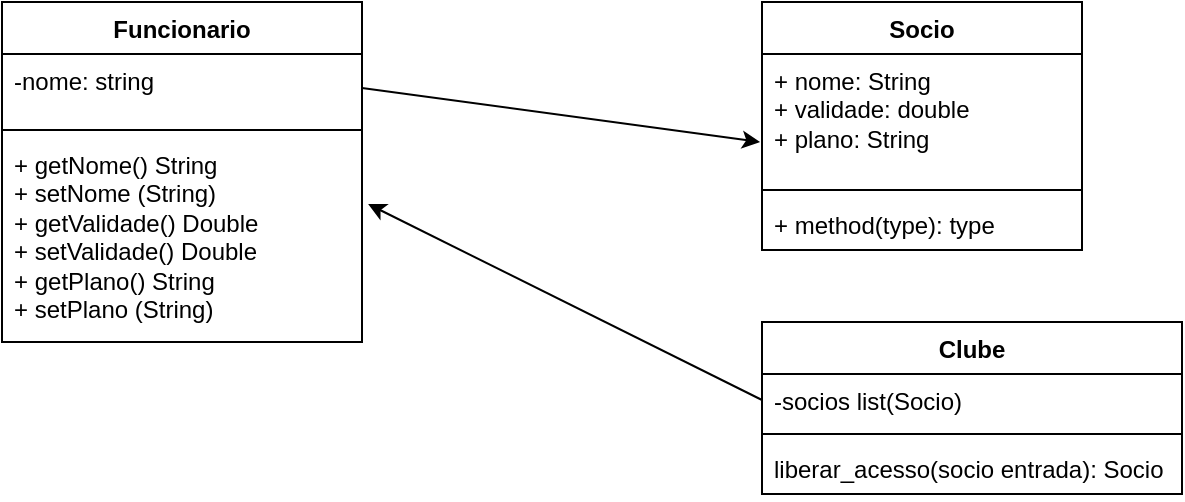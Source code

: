 <mxfile version="21.7.2" type="device">
  <diagram id="C5RBs43oDa-KdzZeNtuy" name="Page-1">
    <mxGraphModel dx="906" dy="520" grid="1" gridSize="10" guides="1" tooltips="1" connect="1" arrows="1" fold="1" page="1" pageScale="1" pageWidth="827" pageHeight="1169" math="0" shadow="0">
      <root>
        <mxCell id="WIyWlLk6GJQsqaUBKTNV-0" />
        <mxCell id="WIyWlLk6GJQsqaUBKTNV-1" parent="WIyWlLk6GJQsqaUBKTNV-0" />
        <mxCell id="EMT6GpET8eCp43JWcD7w-8" value="Funcionario" style="swimlane;fontStyle=1;align=center;verticalAlign=top;childLayout=stackLayout;horizontal=1;startSize=26;horizontalStack=0;resizeParent=1;resizeParentMax=0;resizeLast=0;collapsible=1;marginBottom=0;whiteSpace=wrap;html=1;" vertex="1" parent="WIyWlLk6GJQsqaUBKTNV-1">
          <mxGeometry x="90" y="100" width="180" height="170" as="geometry" />
        </mxCell>
        <mxCell id="EMT6GpET8eCp43JWcD7w-9" value="-nome: string" style="text;strokeColor=none;fillColor=none;align=left;verticalAlign=top;spacingLeft=4;spacingRight=4;overflow=hidden;rotatable=0;points=[[0,0.5],[1,0.5]];portConstraint=eastwest;whiteSpace=wrap;html=1;" vertex="1" parent="EMT6GpET8eCp43JWcD7w-8">
          <mxGeometry y="26" width="180" height="34" as="geometry" />
        </mxCell>
        <mxCell id="EMT6GpET8eCp43JWcD7w-10" value="" style="line;strokeWidth=1;fillColor=none;align=left;verticalAlign=middle;spacingTop=-1;spacingLeft=3;spacingRight=3;rotatable=0;labelPosition=right;points=[];portConstraint=eastwest;strokeColor=inherit;" vertex="1" parent="EMT6GpET8eCp43JWcD7w-8">
          <mxGeometry y="60" width="180" height="8" as="geometry" />
        </mxCell>
        <mxCell id="EMT6GpET8eCp43JWcD7w-11" value="+ getNome() String&lt;br&gt;+ setNome (String)&lt;br&gt;+ getValidade() Double&lt;br&gt;+ setValidade() Double&lt;br&gt;+ getPlano() String&lt;br style=&quot;border-color: var(--border-color);&quot;&gt;+ setPlano (String)&lt;br style=&quot;border-color: var(--border-color);&quot;&gt;&amp;nbsp;" style="text;strokeColor=none;fillColor=none;align=left;verticalAlign=top;spacingLeft=4;spacingRight=4;overflow=hidden;rotatable=0;points=[[0,0.5],[1,0.5]];portConstraint=eastwest;whiteSpace=wrap;html=1;" vertex="1" parent="EMT6GpET8eCp43JWcD7w-8">
          <mxGeometry y="68" width="180" height="102" as="geometry" />
        </mxCell>
        <mxCell id="EMT6GpET8eCp43JWcD7w-15" value="Socio" style="swimlane;fontStyle=1;align=center;verticalAlign=top;childLayout=stackLayout;horizontal=1;startSize=26;horizontalStack=0;resizeParent=1;resizeParentMax=0;resizeLast=0;collapsible=1;marginBottom=0;whiteSpace=wrap;html=1;" vertex="1" parent="WIyWlLk6GJQsqaUBKTNV-1">
          <mxGeometry x="470" y="100" width="160" height="124" as="geometry" />
        </mxCell>
        <mxCell id="EMT6GpET8eCp43JWcD7w-16" value="+ nome: String&lt;br&gt;+ validade: double&lt;br&gt;+ plano: String" style="text;strokeColor=none;fillColor=none;align=left;verticalAlign=top;spacingLeft=4;spacingRight=4;overflow=hidden;rotatable=0;points=[[0,0.5],[1,0.5]];portConstraint=eastwest;whiteSpace=wrap;html=1;" vertex="1" parent="EMT6GpET8eCp43JWcD7w-15">
          <mxGeometry y="26" width="160" height="64" as="geometry" />
        </mxCell>
        <mxCell id="EMT6GpET8eCp43JWcD7w-17" value="" style="line;strokeWidth=1;fillColor=none;align=left;verticalAlign=middle;spacingTop=-1;spacingLeft=3;spacingRight=3;rotatable=0;labelPosition=right;points=[];portConstraint=eastwest;strokeColor=inherit;" vertex="1" parent="EMT6GpET8eCp43JWcD7w-15">
          <mxGeometry y="90" width="160" height="8" as="geometry" />
        </mxCell>
        <mxCell id="EMT6GpET8eCp43JWcD7w-18" value="+ method(type): type" style="text;strokeColor=none;fillColor=none;align=left;verticalAlign=top;spacingLeft=4;spacingRight=4;overflow=hidden;rotatable=0;points=[[0,0.5],[1,0.5]];portConstraint=eastwest;whiteSpace=wrap;html=1;" vertex="1" parent="EMT6GpET8eCp43JWcD7w-15">
          <mxGeometry y="98" width="160" height="26" as="geometry" />
        </mxCell>
        <mxCell id="EMT6GpET8eCp43JWcD7w-25" value="Clube" style="swimlane;fontStyle=1;align=center;verticalAlign=top;childLayout=stackLayout;horizontal=1;startSize=26;horizontalStack=0;resizeParent=1;resizeParentMax=0;resizeLast=0;collapsible=1;marginBottom=0;whiteSpace=wrap;html=1;" vertex="1" parent="WIyWlLk6GJQsqaUBKTNV-1">
          <mxGeometry x="470" y="260" width="210" height="86" as="geometry" />
        </mxCell>
        <mxCell id="EMT6GpET8eCp43JWcD7w-26" value="-socios list(Socio)" style="text;strokeColor=none;fillColor=none;align=left;verticalAlign=top;spacingLeft=4;spacingRight=4;overflow=hidden;rotatable=0;points=[[0,0.5],[1,0.5]];portConstraint=eastwest;whiteSpace=wrap;html=1;" vertex="1" parent="EMT6GpET8eCp43JWcD7w-25">
          <mxGeometry y="26" width="210" height="26" as="geometry" />
        </mxCell>
        <mxCell id="EMT6GpET8eCp43JWcD7w-27" value="" style="line;strokeWidth=1;fillColor=none;align=left;verticalAlign=middle;spacingTop=-1;spacingLeft=3;spacingRight=3;rotatable=0;labelPosition=right;points=[];portConstraint=eastwest;strokeColor=inherit;" vertex="1" parent="EMT6GpET8eCp43JWcD7w-25">
          <mxGeometry y="52" width="210" height="8" as="geometry" />
        </mxCell>
        <mxCell id="EMT6GpET8eCp43JWcD7w-28" value="liberar_acesso(socio entrada): Socio" style="text;strokeColor=none;fillColor=none;align=left;verticalAlign=top;spacingLeft=4;spacingRight=4;overflow=hidden;rotatable=0;points=[[0,0.5],[1,0.5]];portConstraint=eastwest;whiteSpace=wrap;html=1;" vertex="1" parent="EMT6GpET8eCp43JWcD7w-25">
          <mxGeometry y="60" width="210" height="26" as="geometry" />
        </mxCell>
        <mxCell id="EMT6GpET8eCp43JWcD7w-29" style="rounded=0;orthogonalLoop=1;jettySize=auto;html=1;exitX=0;exitY=0.5;exitDx=0;exitDy=0;entryX=1.017;entryY=0.324;entryDx=0;entryDy=0;entryPerimeter=0;" edge="1" parent="WIyWlLk6GJQsqaUBKTNV-1" source="EMT6GpET8eCp43JWcD7w-26" target="EMT6GpET8eCp43JWcD7w-11">
          <mxGeometry relative="1" as="geometry">
            <mxPoint x="488.92" y="325" as="sourcePoint" />
            <mxPoint x="290" y="200" as="targetPoint" />
          </mxGeometry>
        </mxCell>
        <mxCell id="EMT6GpET8eCp43JWcD7w-30" style="rounded=0;orthogonalLoop=1;jettySize=auto;html=1;exitX=1;exitY=0.5;exitDx=0;exitDy=0;entryX=-0.006;entryY=0.688;entryDx=0;entryDy=0;entryPerimeter=0;" edge="1" parent="WIyWlLk6GJQsqaUBKTNV-1" source="EMT6GpET8eCp43JWcD7w-9" target="EMT6GpET8eCp43JWcD7w-16">
          <mxGeometry relative="1" as="geometry" />
        </mxCell>
      </root>
    </mxGraphModel>
  </diagram>
</mxfile>
